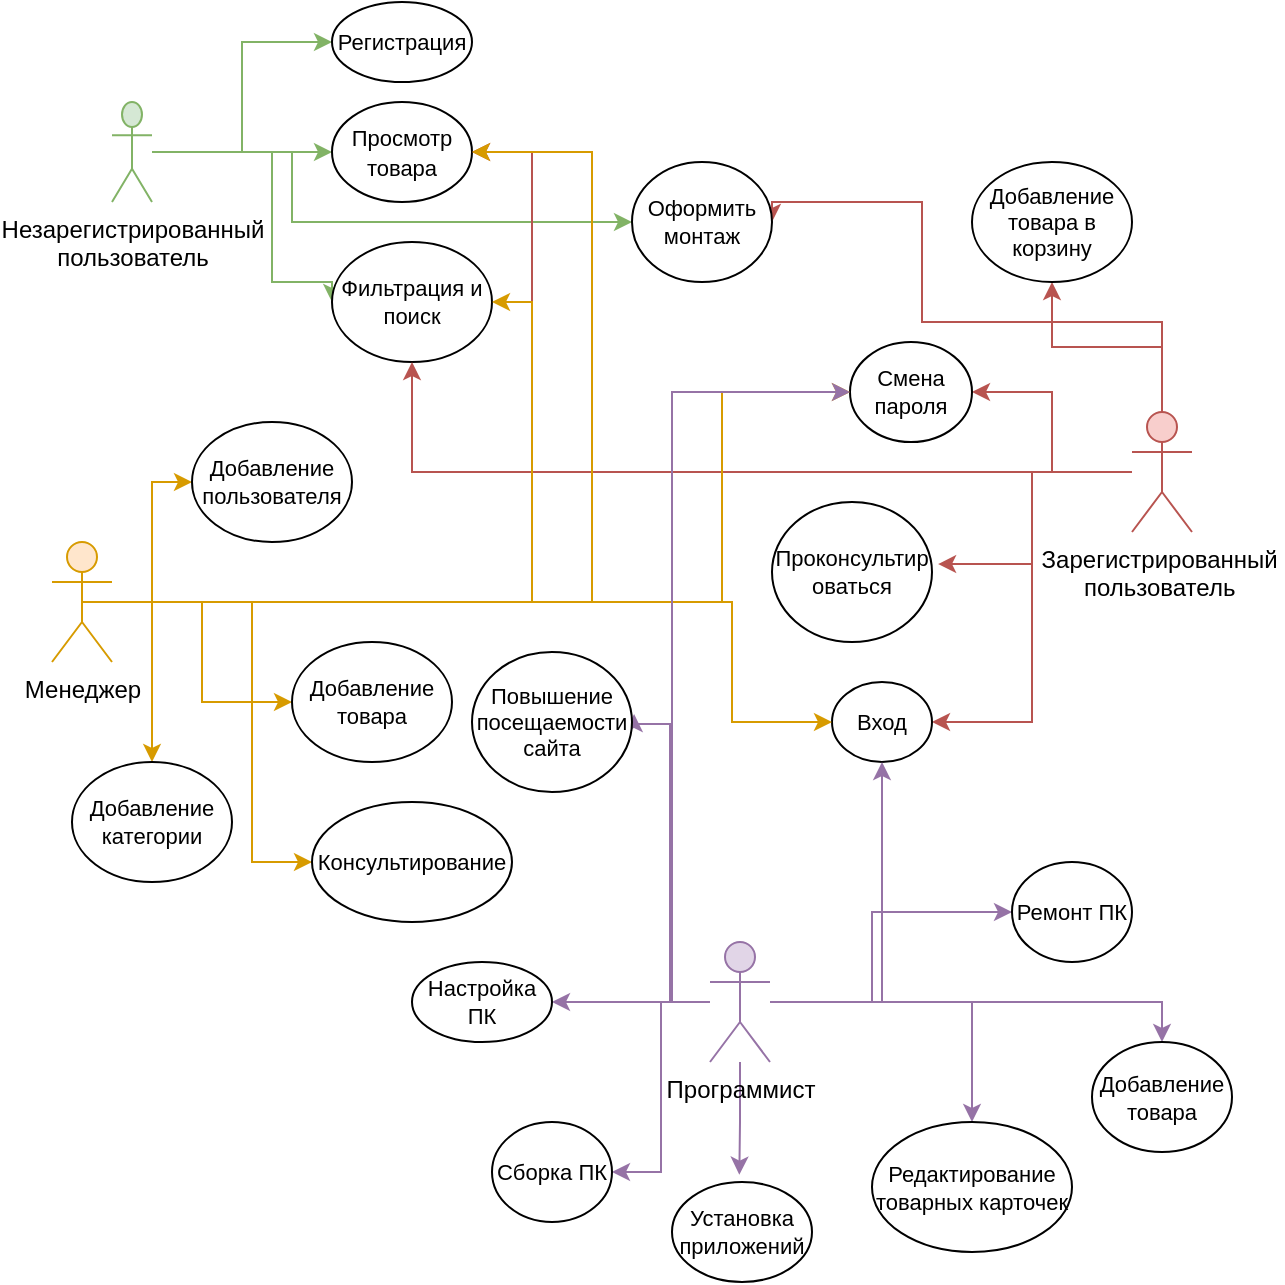 <mxfile version="21.1.5" type="device">
  <diagram name="Страница 1" id="-snwBX7xXnoAWqSkyO9B">
    <mxGraphModel dx="1383" dy="771" grid="1" gridSize="10" guides="1" tooltips="1" connect="1" arrows="1" fold="1" page="1" pageScale="1" pageWidth="827" pageHeight="1169" math="0" shadow="0">
      <root>
        <mxCell id="0" />
        <mxCell id="1" parent="0" />
        <mxCell id="2fpuWWFfcm2B_iFlqA9m-12" style="edgeStyle=orthogonalEdgeStyle;rounded=0;orthogonalLoop=1;jettySize=auto;html=1;entryX=0;entryY=0.5;entryDx=0;entryDy=0;fillColor=#d5e8d4;strokeColor=#82b366;" edge="1" parent="1" source="2fpuWWFfcm2B_iFlqA9m-4" target="2fpuWWFfcm2B_iFlqA9m-8">
          <mxGeometry relative="1" as="geometry" />
        </mxCell>
        <mxCell id="2fpuWWFfcm2B_iFlqA9m-13" style="edgeStyle=orthogonalEdgeStyle;rounded=0;orthogonalLoop=1;jettySize=auto;html=1;entryX=0;entryY=0.5;entryDx=0;entryDy=0;fillColor=#d5e8d4;strokeColor=#82b366;" edge="1" parent="1" source="2fpuWWFfcm2B_iFlqA9m-4" target="2fpuWWFfcm2B_iFlqA9m-9">
          <mxGeometry relative="1" as="geometry" />
        </mxCell>
        <mxCell id="2fpuWWFfcm2B_iFlqA9m-14" style="edgeStyle=orthogonalEdgeStyle;rounded=0;orthogonalLoop=1;jettySize=auto;html=1;entryX=0;entryY=0.5;entryDx=0;entryDy=0;fillColor=#d5e8d4;strokeColor=#82b366;" edge="1" parent="1" source="2fpuWWFfcm2B_iFlqA9m-4" target="2fpuWWFfcm2B_iFlqA9m-10">
          <mxGeometry relative="1" as="geometry">
            <Array as="points">
              <mxPoint x="180" y="455" />
              <mxPoint x="180" y="520" />
            </Array>
          </mxGeometry>
        </mxCell>
        <mxCell id="2fpuWWFfcm2B_iFlqA9m-23" style="edgeStyle=orthogonalEdgeStyle;rounded=0;orthogonalLoop=1;jettySize=auto;html=1;entryX=0;entryY=0.5;entryDx=0;entryDy=0;fillColor=#d5e8d4;strokeColor=#82b366;" edge="1" parent="1" source="2fpuWWFfcm2B_iFlqA9m-4" target="2fpuWWFfcm2B_iFlqA9m-21">
          <mxGeometry relative="1" as="geometry">
            <Array as="points">
              <mxPoint x="190" y="455" />
              <mxPoint x="190" y="490" />
              <mxPoint x="330" y="490" />
            </Array>
          </mxGeometry>
        </mxCell>
        <mxCell id="2fpuWWFfcm2B_iFlqA9m-4" value="Незарегистрированный&lt;br&gt;пользователь" style="shape=umlActor;verticalLabelPosition=bottom;verticalAlign=top;html=1;outlineConnect=0;fillColor=#d5e8d4;strokeColor=#82b366;" vertex="1" parent="1">
          <mxGeometry x="100" y="430" width="20" height="50" as="geometry" />
        </mxCell>
        <mxCell id="2fpuWWFfcm2B_iFlqA9m-8" value="&lt;font style=&quot;font-size: 11px;&quot;&gt;Регистрация&lt;/font&gt;" style="ellipse;whiteSpace=wrap;html=1;" vertex="1" parent="1">
          <mxGeometry x="210" y="380" width="70" height="40" as="geometry" />
        </mxCell>
        <mxCell id="2fpuWWFfcm2B_iFlqA9m-9" value="&lt;font style=&quot;font-size: 11px;&quot;&gt;Просмотр товара&lt;/font&gt;" style="ellipse;whiteSpace=wrap;html=1;" vertex="1" parent="1">
          <mxGeometry x="210" y="430" width="70" height="50" as="geometry" />
        </mxCell>
        <mxCell id="2fpuWWFfcm2B_iFlqA9m-10" value="Фильтрация и поиск" style="ellipse;whiteSpace=wrap;html=1;fontSize=11;" vertex="1" parent="1">
          <mxGeometry x="210" y="500" width="80" height="60" as="geometry" />
        </mxCell>
        <mxCell id="2fpuWWFfcm2B_iFlqA9m-29" style="edgeStyle=orthogonalEdgeStyle;rounded=0;orthogonalLoop=1;jettySize=auto;html=1;fillColor=#f8cecc;strokeColor=#b85450;" edge="1" parent="1" source="2fpuWWFfcm2B_iFlqA9m-15" target="2fpuWWFfcm2B_iFlqA9m-20">
          <mxGeometry relative="1" as="geometry" />
        </mxCell>
        <mxCell id="2fpuWWFfcm2B_iFlqA9m-30" style="edgeStyle=orthogonalEdgeStyle;rounded=0;orthogonalLoop=1;jettySize=auto;html=1;entryX=1;entryY=0.5;entryDx=0;entryDy=0;fillColor=#f8cecc;strokeColor=#b85450;" edge="1" parent="1" source="2fpuWWFfcm2B_iFlqA9m-15" target="2fpuWWFfcm2B_iFlqA9m-19">
          <mxGeometry relative="1" as="geometry" />
        </mxCell>
        <mxCell id="2fpuWWFfcm2B_iFlqA9m-31" style="edgeStyle=orthogonalEdgeStyle;rounded=0;orthogonalLoop=1;jettySize=auto;html=1;entryX=1.038;entryY=0.443;entryDx=0;entryDy=0;entryPerimeter=0;fillColor=#f8cecc;strokeColor=#b85450;" edge="1" parent="1" source="2fpuWWFfcm2B_iFlqA9m-15" target="2fpuWWFfcm2B_iFlqA9m-22">
          <mxGeometry relative="1" as="geometry" />
        </mxCell>
        <mxCell id="2fpuWWFfcm2B_iFlqA9m-32" style="edgeStyle=orthogonalEdgeStyle;rounded=0;orthogonalLoop=1;jettySize=auto;html=1;entryX=1;entryY=0.5;entryDx=0;entryDy=0;fillColor=#f8cecc;strokeColor=#b85450;" edge="1" parent="1" source="2fpuWWFfcm2B_iFlqA9m-15" target="2fpuWWFfcm2B_iFlqA9m-18">
          <mxGeometry relative="1" as="geometry" />
        </mxCell>
        <mxCell id="2fpuWWFfcm2B_iFlqA9m-33" style="edgeStyle=orthogonalEdgeStyle;rounded=0;orthogonalLoop=1;jettySize=auto;html=1;entryX=1;entryY=0.5;entryDx=0;entryDy=0;fillColor=#f8cecc;strokeColor=#b85450;" edge="1" parent="1" source="2fpuWWFfcm2B_iFlqA9m-15" target="2fpuWWFfcm2B_iFlqA9m-21">
          <mxGeometry relative="1" as="geometry">
            <Array as="points">
              <mxPoint x="625" y="540" />
              <mxPoint x="505" y="540" />
              <mxPoint x="505" y="480" />
            </Array>
          </mxGeometry>
        </mxCell>
        <mxCell id="2fpuWWFfcm2B_iFlqA9m-34" style="edgeStyle=orthogonalEdgeStyle;rounded=0;orthogonalLoop=1;jettySize=auto;html=1;entryX=1;entryY=0.5;entryDx=0;entryDy=0;fillColor=#f8cecc;strokeColor=#b85450;" edge="1" parent="1" source="2fpuWWFfcm2B_iFlqA9m-15" target="2fpuWWFfcm2B_iFlqA9m-9">
          <mxGeometry relative="1" as="geometry">
            <Array as="points">
              <mxPoint x="310" y="615" />
              <mxPoint x="310" y="455" />
            </Array>
          </mxGeometry>
        </mxCell>
        <mxCell id="2fpuWWFfcm2B_iFlqA9m-35" style="edgeStyle=orthogonalEdgeStyle;rounded=0;orthogonalLoop=1;jettySize=auto;html=1;fillColor=#f8cecc;strokeColor=#b85450;" edge="1" parent="1" source="2fpuWWFfcm2B_iFlqA9m-15" target="2fpuWWFfcm2B_iFlqA9m-10">
          <mxGeometry relative="1" as="geometry" />
        </mxCell>
        <mxCell id="2fpuWWFfcm2B_iFlqA9m-15" value="Зарегистрированный&amp;nbsp;&lt;br&gt;пользователь&lt;span style=&quot;white-space: pre;&quot;&gt;	&lt;/span&gt;&lt;br&gt;" style="shape=umlActor;verticalLabelPosition=bottom;verticalAlign=top;html=1;outlineConnect=0;fillColor=#f8cecc;strokeColor=#b85450;" vertex="1" parent="1">
          <mxGeometry x="610" y="585" width="30" height="60" as="geometry" />
        </mxCell>
        <mxCell id="2fpuWWFfcm2B_iFlqA9m-18" value="Вход" style="ellipse;whiteSpace=wrap;html=1;fontSize=11;" vertex="1" parent="1">
          <mxGeometry x="460" y="720" width="50" height="40" as="geometry" />
        </mxCell>
        <mxCell id="2fpuWWFfcm2B_iFlqA9m-19" value="Смена пароля" style="ellipse;whiteSpace=wrap;html=1;fontSize=11;" vertex="1" parent="1">
          <mxGeometry x="469" y="550" width="61" height="50" as="geometry" />
        </mxCell>
        <mxCell id="2fpuWWFfcm2B_iFlqA9m-20" value="Добавление товара в корзину" style="ellipse;whiteSpace=wrap;html=1;fontSize=11;" vertex="1" parent="1">
          <mxGeometry x="530" y="460" width="80" height="60" as="geometry" />
        </mxCell>
        <mxCell id="2fpuWWFfcm2B_iFlqA9m-21" value="Оформить монтаж" style="ellipse;whiteSpace=wrap;html=1;fontSize=11;" vertex="1" parent="1">
          <mxGeometry x="360" y="460" width="70" height="60" as="geometry" />
        </mxCell>
        <mxCell id="2fpuWWFfcm2B_iFlqA9m-22" value="Проконсультир&lt;br style=&quot;font-size: 11px;&quot;&gt;оваться" style="ellipse;whiteSpace=wrap;html=1;fontSize=11;" vertex="1" parent="1">
          <mxGeometry x="430" y="630" width="80" height="70" as="geometry" />
        </mxCell>
        <mxCell id="2fpuWWFfcm2B_iFlqA9m-39" style="edgeStyle=orthogonalEdgeStyle;rounded=0;orthogonalLoop=1;jettySize=auto;html=1;entryX=0;entryY=0.5;entryDx=0;entryDy=0;fillColor=#ffe6cc;strokeColor=#d79b00;" edge="1" parent="1" source="2fpuWWFfcm2B_iFlqA9m-36" target="2fpuWWFfcm2B_iFlqA9m-18">
          <mxGeometry relative="1" as="geometry">
            <Array as="points">
              <mxPoint x="410" y="680" />
              <mxPoint x="410" y="740" />
            </Array>
          </mxGeometry>
        </mxCell>
        <mxCell id="2fpuWWFfcm2B_iFlqA9m-41" style="edgeStyle=orthogonalEdgeStyle;rounded=0;orthogonalLoop=1;jettySize=auto;html=1;entryX=1;entryY=0.5;entryDx=0;entryDy=0;fillColor=#ffe6cc;strokeColor=#d79b00;" edge="1" parent="1" source="2fpuWWFfcm2B_iFlqA9m-36" target="2fpuWWFfcm2B_iFlqA9m-10">
          <mxGeometry relative="1" as="geometry" />
        </mxCell>
        <mxCell id="2fpuWWFfcm2B_iFlqA9m-42" style="edgeStyle=orthogonalEdgeStyle;rounded=0;orthogonalLoop=1;jettySize=auto;html=1;entryX=1;entryY=0.5;entryDx=0;entryDy=0;fillColor=#ffe6cc;strokeColor=#d79b00;exitX=0.5;exitY=0.5;exitDx=0;exitDy=0;exitPerimeter=0;" edge="1" parent="1" source="2fpuWWFfcm2B_iFlqA9m-36" target="2fpuWWFfcm2B_iFlqA9m-9">
          <mxGeometry relative="1" as="geometry">
            <Array as="points">
              <mxPoint x="340" y="680" />
              <mxPoint x="340" y="455" />
            </Array>
          </mxGeometry>
        </mxCell>
        <mxCell id="2fpuWWFfcm2B_iFlqA9m-43" style="edgeStyle=orthogonalEdgeStyle;rounded=0;orthogonalLoop=1;jettySize=auto;html=1;entryX=0;entryY=0.5;entryDx=0;entryDy=0;fillColor=#ffe6cc;strokeColor=#d79b00;" edge="1" parent="1" source="2fpuWWFfcm2B_iFlqA9m-36" target="2fpuWWFfcm2B_iFlqA9m-19">
          <mxGeometry relative="1" as="geometry">
            <Array as="points">
              <mxPoint x="405" y="575" />
            </Array>
          </mxGeometry>
        </mxCell>
        <mxCell id="2fpuWWFfcm2B_iFlqA9m-47" style="edgeStyle=orthogonalEdgeStyle;rounded=0;orthogonalLoop=1;jettySize=auto;html=1;entryX=0;entryY=0.5;entryDx=0;entryDy=0;fillColor=#ffe6cc;strokeColor=#d79b00;" edge="1" parent="1" source="2fpuWWFfcm2B_iFlqA9m-36" target="2fpuWWFfcm2B_iFlqA9m-44">
          <mxGeometry relative="1" as="geometry" />
        </mxCell>
        <mxCell id="2fpuWWFfcm2B_iFlqA9m-48" style="edgeStyle=orthogonalEdgeStyle;rounded=0;orthogonalLoop=1;jettySize=auto;html=1;entryX=0;entryY=0.5;entryDx=0;entryDy=0;fillColor=#ffe6cc;strokeColor=#d79b00;" edge="1" parent="1" source="2fpuWWFfcm2B_iFlqA9m-36" target="2fpuWWFfcm2B_iFlqA9m-45">
          <mxGeometry relative="1" as="geometry" />
        </mxCell>
        <mxCell id="2fpuWWFfcm2B_iFlqA9m-50" style="edgeStyle=orthogonalEdgeStyle;rounded=0;orthogonalLoop=1;jettySize=auto;html=1;exitX=0.5;exitY=0.5;exitDx=0;exitDy=0;exitPerimeter=0;entryX=0.5;entryY=0;entryDx=0;entryDy=0;fillColor=#ffe6cc;strokeColor=#d79b00;" edge="1" parent="1" source="2fpuWWFfcm2B_iFlqA9m-36" target="2fpuWWFfcm2B_iFlqA9m-49">
          <mxGeometry relative="1" as="geometry">
            <Array as="points">
              <mxPoint x="120" y="680" />
            </Array>
          </mxGeometry>
        </mxCell>
        <mxCell id="2fpuWWFfcm2B_iFlqA9m-52" style="edgeStyle=orthogonalEdgeStyle;rounded=0;orthogonalLoop=1;jettySize=auto;html=1;exitX=0.5;exitY=0.5;exitDx=0;exitDy=0;exitPerimeter=0;entryX=0;entryY=0.5;entryDx=0;entryDy=0;fillColor=#ffe6cc;strokeColor=#d79b00;" edge="1" parent="1" source="2fpuWWFfcm2B_iFlqA9m-36" target="2fpuWWFfcm2B_iFlqA9m-51">
          <mxGeometry relative="1" as="geometry">
            <Array as="points">
              <mxPoint x="170" y="680" />
              <mxPoint x="170" y="810" />
            </Array>
          </mxGeometry>
        </mxCell>
        <mxCell id="2fpuWWFfcm2B_iFlqA9m-36" value="Менеджер" style="shape=umlActor;verticalLabelPosition=bottom;verticalAlign=top;html=1;outlineConnect=0;fillColor=#ffe6cc;strokeColor=#d79b00;" vertex="1" parent="1">
          <mxGeometry x="70" y="650" width="30" height="60" as="geometry" />
        </mxCell>
        <mxCell id="2fpuWWFfcm2B_iFlqA9m-44" value="Добавление пользователя" style="ellipse;whiteSpace=wrap;html=1;fontSize=11;" vertex="1" parent="1">
          <mxGeometry x="140" y="590" width="80" height="60" as="geometry" />
        </mxCell>
        <mxCell id="2fpuWWFfcm2B_iFlqA9m-45" value="Добавление товара" style="ellipse;whiteSpace=wrap;html=1;fontSize=11;" vertex="1" parent="1">
          <mxGeometry x="190" y="700" width="80" height="60" as="geometry" />
        </mxCell>
        <mxCell id="2fpuWWFfcm2B_iFlqA9m-49" value="Добавление категории" style="ellipse;whiteSpace=wrap;html=1;fontSize=11;" vertex="1" parent="1">
          <mxGeometry x="80" y="760" width="80" height="60" as="geometry" />
        </mxCell>
        <mxCell id="2fpuWWFfcm2B_iFlqA9m-51" value="&lt;font style=&quot;font-size: 11px;&quot;&gt;Консультирование&lt;/font&gt;" style="ellipse;whiteSpace=wrap;html=1;" vertex="1" parent="1">
          <mxGeometry x="200" y="780" width="100" height="60" as="geometry" />
        </mxCell>
        <mxCell id="2fpuWWFfcm2B_iFlqA9m-55" style="edgeStyle=orthogonalEdgeStyle;rounded=0;orthogonalLoop=1;jettySize=auto;html=1;entryX=0.5;entryY=1;entryDx=0;entryDy=0;fillColor=#e1d5e7;strokeColor=#9673a6;" edge="1" parent="1" source="2fpuWWFfcm2B_iFlqA9m-53" target="2fpuWWFfcm2B_iFlqA9m-18">
          <mxGeometry relative="1" as="geometry" />
        </mxCell>
        <mxCell id="2fpuWWFfcm2B_iFlqA9m-56" style="edgeStyle=orthogonalEdgeStyle;rounded=0;orthogonalLoop=1;jettySize=auto;html=1;entryX=0;entryY=0.5;entryDx=0;entryDy=0;fillColor=#e1d5e7;strokeColor=#9673a6;" edge="1" parent="1" source="2fpuWWFfcm2B_iFlqA9m-53" target="2fpuWWFfcm2B_iFlqA9m-19">
          <mxGeometry relative="1" as="geometry">
            <Array as="points">
              <mxPoint x="380" y="880" />
              <mxPoint x="380" y="575" />
            </Array>
          </mxGeometry>
        </mxCell>
        <mxCell id="2fpuWWFfcm2B_iFlqA9m-65" style="edgeStyle=orthogonalEdgeStyle;rounded=0;orthogonalLoop=1;jettySize=auto;html=1;entryX=1.013;entryY=0.443;entryDx=0;entryDy=0;entryPerimeter=0;fillColor=#e1d5e7;strokeColor=#9673a6;" edge="1" parent="1" source="2fpuWWFfcm2B_iFlqA9m-53" target="2fpuWWFfcm2B_iFlqA9m-64">
          <mxGeometry relative="1" as="geometry">
            <Array as="points">
              <mxPoint x="379" y="880" />
              <mxPoint x="379" y="741" />
            </Array>
          </mxGeometry>
        </mxCell>
        <mxCell id="2fpuWWFfcm2B_iFlqA9m-66" style="edgeStyle=orthogonalEdgeStyle;rounded=0;orthogonalLoop=1;jettySize=auto;html=1;entryX=1;entryY=0.5;entryDx=0;entryDy=0;fillColor=#e1d5e7;strokeColor=#9673a6;" edge="1" parent="1" source="2fpuWWFfcm2B_iFlqA9m-53" target="2fpuWWFfcm2B_iFlqA9m-58">
          <mxGeometry relative="1" as="geometry" />
        </mxCell>
        <mxCell id="2fpuWWFfcm2B_iFlqA9m-67" style="edgeStyle=orthogonalEdgeStyle;rounded=0;orthogonalLoop=1;jettySize=auto;html=1;entryX=1;entryY=0.5;entryDx=0;entryDy=0;fillColor=#e1d5e7;strokeColor=#9673a6;" edge="1" parent="1" source="2fpuWWFfcm2B_iFlqA9m-53" target="2fpuWWFfcm2B_iFlqA9m-59">
          <mxGeometry relative="1" as="geometry" />
        </mxCell>
        <mxCell id="2fpuWWFfcm2B_iFlqA9m-68" style="edgeStyle=orthogonalEdgeStyle;rounded=0;orthogonalLoop=1;jettySize=auto;html=1;entryX=0.481;entryY=-0.073;entryDx=0;entryDy=0;entryPerimeter=0;fillColor=#e1d5e7;strokeColor=#9673a6;" edge="1" parent="1" source="2fpuWWFfcm2B_iFlqA9m-53" target="2fpuWWFfcm2B_iFlqA9m-60">
          <mxGeometry relative="1" as="geometry">
            <mxPoint x="414" y="960" as="targetPoint" />
          </mxGeometry>
        </mxCell>
        <mxCell id="2fpuWWFfcm2B_iFlqA9m-69" style="edgeStyle=orthogonalEdgeStyle;rounded=0;orthogonalLoop=1;jettySize=auto;html=1;entryX=0.5;entryY=0;entryDx=0;entryDy=0;fillColor=#e1d5e7;strokeColor=#9673a6;" edge="1" parent="1" source="2fpuWWFfcm2B_iFlqA9m-53" target="2fpuWWFfcm2B_iFlqA9m-63">
          <mxGeometry relative="1" as="geometry" />
        </mxCell>
        <mxCell id="2fpuWWFfcm2B_iFlqA9m-70" style="edgeStyle=orthogonalEdgeStyle;rounded=0;orthogonalLoop=1;jettySize=auto;html=1;entryX=0;entryY=0.5;entryDx=0;entryDy=0;fillColor=#e1d5e7;strokeColor=#9673a6;" edge="1" parent="1" source="2fpuWWFfcm2B_iFlqA9m-53" target="2fpuWWFfcm2B_iFlqA9m-61">
          <mxGeometry relative="1" as="geometry">
            <Array as="points">
              <mxPoint x="480" y="880" />
              <mxPoint x="480" y="835" />
            </Array>
          </mxGeometry>
        </mxCell>
        <mxCell id="2fpuWWFfcm2B_iFlqA9m-71" style="edgeStyle=orthogonalEdgeStyle;rounded=0;orthogonalLoop=1;jettySize=auto;html=1;entryX=0.5;entryY=0;entryDx=0;entryDy=0;fillColor=#e1d5e7;strokeColor=#9673a6;" edge="1" parent="1" source="2fpuWWFfcm2B_iFlqA9m-53" target="2fpuWWFfcm2B_iFlqA9m-62">
          <mxGeometry relative="1" as="geometry" />
        </mxCell>
        <mxCell id="2fpuWWFfcm2B_iFlqA9m-53" value="Программист&lt;br&gt;" style="shape=umlActor;verticalLabelPosition=bottom;verticalAlign=top;html=1;outlineConnect=0;fillColor=#e1d5e7;strokeColor=#9673a6;" vertex="1" parent="1">
          <mxGeometry x="399" y="850" width="30" height="60" as="geometry" />
        </mxCell>
        <mxCell id="2fpuWWFfcm2B_iFlqA9m-58" value="Настройка &lt;br style=&quot;font-size: 11px;&quot;&gt;ПК" style="ellipse;whiteSpace=wrap;html=1;fontSize=11;" vertex="1" parent="1">
          <mxGeometry x="250" y="860" width="70" height="40" as="geometry" />
        </mxCell>
        <mxCell id="2fpuWWFfcm2B_iFlqA9m-59" value="Сборка ПК" style="ellipse;whiteSpace=wrap;html=1;fontSize=11;" vertex="1" parent="1">
          <mxGeometry x="290" y="940" width="60" height="50" as="geometry" />
        </mxCell>
        <mxCell id="2fpuWWFfcm2B_iFlqA9m-60" value="Установка приложений" style="ellipse;whiteSpace=wrap;html=1;fontSize=11;" vertex="1" parent="1">
          <mxGeometry x="380" y="970" width="70" height="50" as="geometry" />
        </mxCell>
        <mxCell id="2fpuWWFfcm2B_iFlqA9m-61" value="Ремонт ПК" style="ellipse;whiteSpace=wrap;html=1;fontSize=11;" vertex="1" parent="1">
          <mxGeometry x="550" y="810" width="60" height="50" as="geometry" />
        </mxCell>
        <mxCell id="2fpuWWFfcm2B_iFlqA9m-62" value="Добавление товара" style="ellipse;whiteSpace=wrap;html=1;fontSize=11;" vertex="1" parent="1">
          <mxGeometry x="590" y="900" width="70" height="55" as="geometry" />
        </mxCell>
        <mxCell id="2fpuWWFfcm2B_iFlqA9m-63" value="Редактирование товарных карточек" style="ellipse;whiteSpace=wrap;html=1;fontSize=11;" vertex="1" parent="1">
          <mxGeometry x="480" y="940" width="100" height="65" as="geometry" />
        </mxCell>
        <mxCell id="2fpuWWFfcm2B_iFlqA9m-64" value="Повышение посещаемости сайта" style="ellipse;whiteSpace=wrap;html=1;fontSize=11;" vertex="1" parent="1">
          <mxGeometry x="280" y="705" width="80" height="70" as="geometry" />
        </mxCell>
      </root>
    </mxGraphModel>
  </diagram>
</mxfile>
